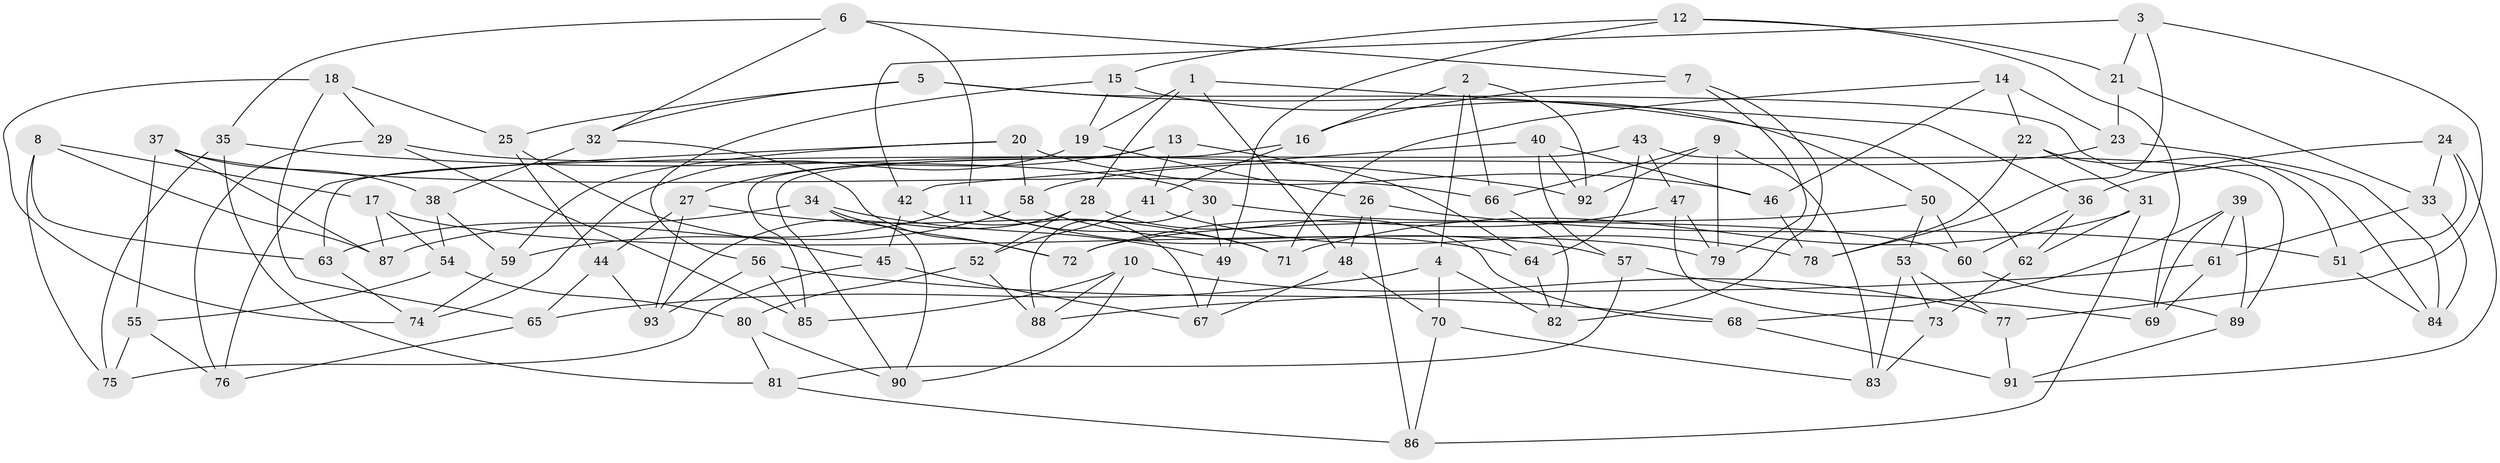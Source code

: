 // coarse degree distribution, {6: 0.46551724137931033, 4: 0.3620689655172414, 5: 0.13793103448275862, 3: 0.034482758620689655}
// Generated by graph-tools (version 1.1) at 2025/42/03/06/25 10:42:20]
// undirected, 93 vertices, 186 edges
graph export_dot {
graph [start="1"]
  node [color=gray90,style=filled];
  1;
  2;
  3;
  4;
  5;
  6;
  7;
  8;
  9;
  10;
  11;
  12;
  13;
  14;
  15;
  16;
  17;
  18;
  19;
  20;
  21;
  22;
  23;
  24;
  25;
  26;
  27;
  28;
  29;
  30;
  31;
  32;
  33;
  34;
  35;
  36;
  37;
  38;
  39;
  40;
  41;
  42;
  43;
  44;
  45;
  46;
  47;
  48;
  49;
  50;
  51;
  52;
  53;
  54;
  55;
  56;
  57;
  58;
  59;
  60;
  61;
  62;
  63;
  64;
  65;
  66;
  67;
  68;
  69;
  70;
  71;
  72;
  73;
  74;
  75;
  76;
  77;
  78;
  79;
  80;
  81;
  82;
  83;
  84;
  85;
  86;
  87;
  88;
  89;
  90;
  91;
  92;
  93;
  1 -- 28;
  1 -- 19;
  1 -- 48;
  1 -- 36;
  2 -- 92;
  2 -- 66;
  2 -- 16;
  2 -- 4;
  3 -- 78;
  3 -- 42;
  3 -- 77;
  3 -- 21;
  4 -- 65;
  4 -- 82;
  4 -- 70;
  5 -- 62;
  5 -- 25;
  5 -- 32;
  5 -- 84;
  6 -- 7;
  6 -- 32;
  6 -- 11;
  6 -- 35;
  7 -- 82;
  7 -- 16;
  7 -- 79;
  8 -- 17;
  8 -- 63;
  8 -- 75;
  8 -- 87;
  9 -- 83;
  9 -- 66;
  9 -- 92;
  9 -- 79;
  10 -- 77;
  10 -- 88;
  10 -- 90;
  10 -- 85;
  11 -- 87;
  11 -- 57;
  11 -- 71;
  12 -- 49;
  12 -- 15;
  12 -- 21;
  12 -- 69;
  13 -- 64;
  13 -- 85;
  13 -- 41;
  13 -- 27;
  14 -- 46;
  14 -- 71;
  14 -- 22;
  14 -- 23;
  15 -- 56;
  15 -- 19;
  15 -- 50;
  16 -- 90;
  16 -- 41;
  17 -- 79;
  17 -- 54;
  17 -- 87;
  18 -- 65;
  18 -- 74;
  18 -- 25;
  18 -- 29;
  19 -- 74;
  19 -- 26;
  20 -- 58;
  20 -- 59;
  20 -- 46;
  20 -- 76;
  21 -- 23;
  21 -- 33;
  22 -- 31;
  22 -- 51;
  22 -- 78;
  23 -- 58;
  23 -- 84;
  24 -- 36;
  24 -- 33;
  24 -- 91;
  24 -- 51;
  25 -- 45;
  25 -- 44;
  26 -- 51;
  26 -- 86;
  26 -- 48;
  27 -- 71;
  27 -- 44;
  27 -- 93;
  28 -- 52;
  28 -- 93;
  28 -- 68;
  29 -- 76;
  29 -- 30;
  29 -- 85;
  30 -- 49;
  30 -- 60;
  30 -- 88;
  31 -- 71;
  31 -- 86;
  31 -- 62;
  32 -- 38;
  32 -- 72;
  33 -- 84;
  33 -- 61;
  34 -- 72;
  34 -- 90;
  34 -- 49;
  34 -- 63;
  35 -- 81;
  35 -- 92;
  35 -- 75;
  36 -- 60;
  36 -- 62;
  37 -- 38;
  37 -- 66;
  37 -- 87;
  37 -- 55;
  38 -- 54;
  38 -- 59;
  39 -- 69;
  39 -- 68;
  39 -- 61;
  39 -- 89;
  40 -- 92;
  40 -- 42;
  40 -- 46;
  40 -- 57;
  41 -- 78;
  41 -- 52;
  42 -- 45;
  42 -- 67;
  43 -- 64;
  43 -- 47;
  43 -- 63;
  43 -- 89;
  44 -- 93;
  44 -- 65;
  45 -- 67;
  45 -- 75;
  46 -- 78;
  47 -- 79;
  47 -- 72;
  47 -- 73;
  48 -- 70;
  48 -- 67;
  49 -- 67;
  50 -- 53;
  50 -- 72;
  50 -- 60;
  51 -- 84;
  52 -- 80;
  52 -- 88;
  53 -- 73;
  53 -- 83;
  53 -- 77;
  54 -- 55;
  54 -- 80;
  55 -- 76;
  55 -- 75;
  56 -- 93;
  56 -- 68;
  56 -- 85;
  57 -- 81;
  57 -- 69;
  58 -- 59;
  58 -- 64;
  59 -- 74;
  60 -- 89;
  61 -- 69;
  61 -- 88;
  62 -- 73;
  63 -- 74;
  64 -- 82;
  65 -- 76;
  66 -- 82;
  68 -- 91;
  70 -- 83;
  70 -- 86;
  73 -- 83;
  77 -- 91;
  80 -- 81;
  80 -- 90;
  81 -- 86;
  89 -- 91;
}
